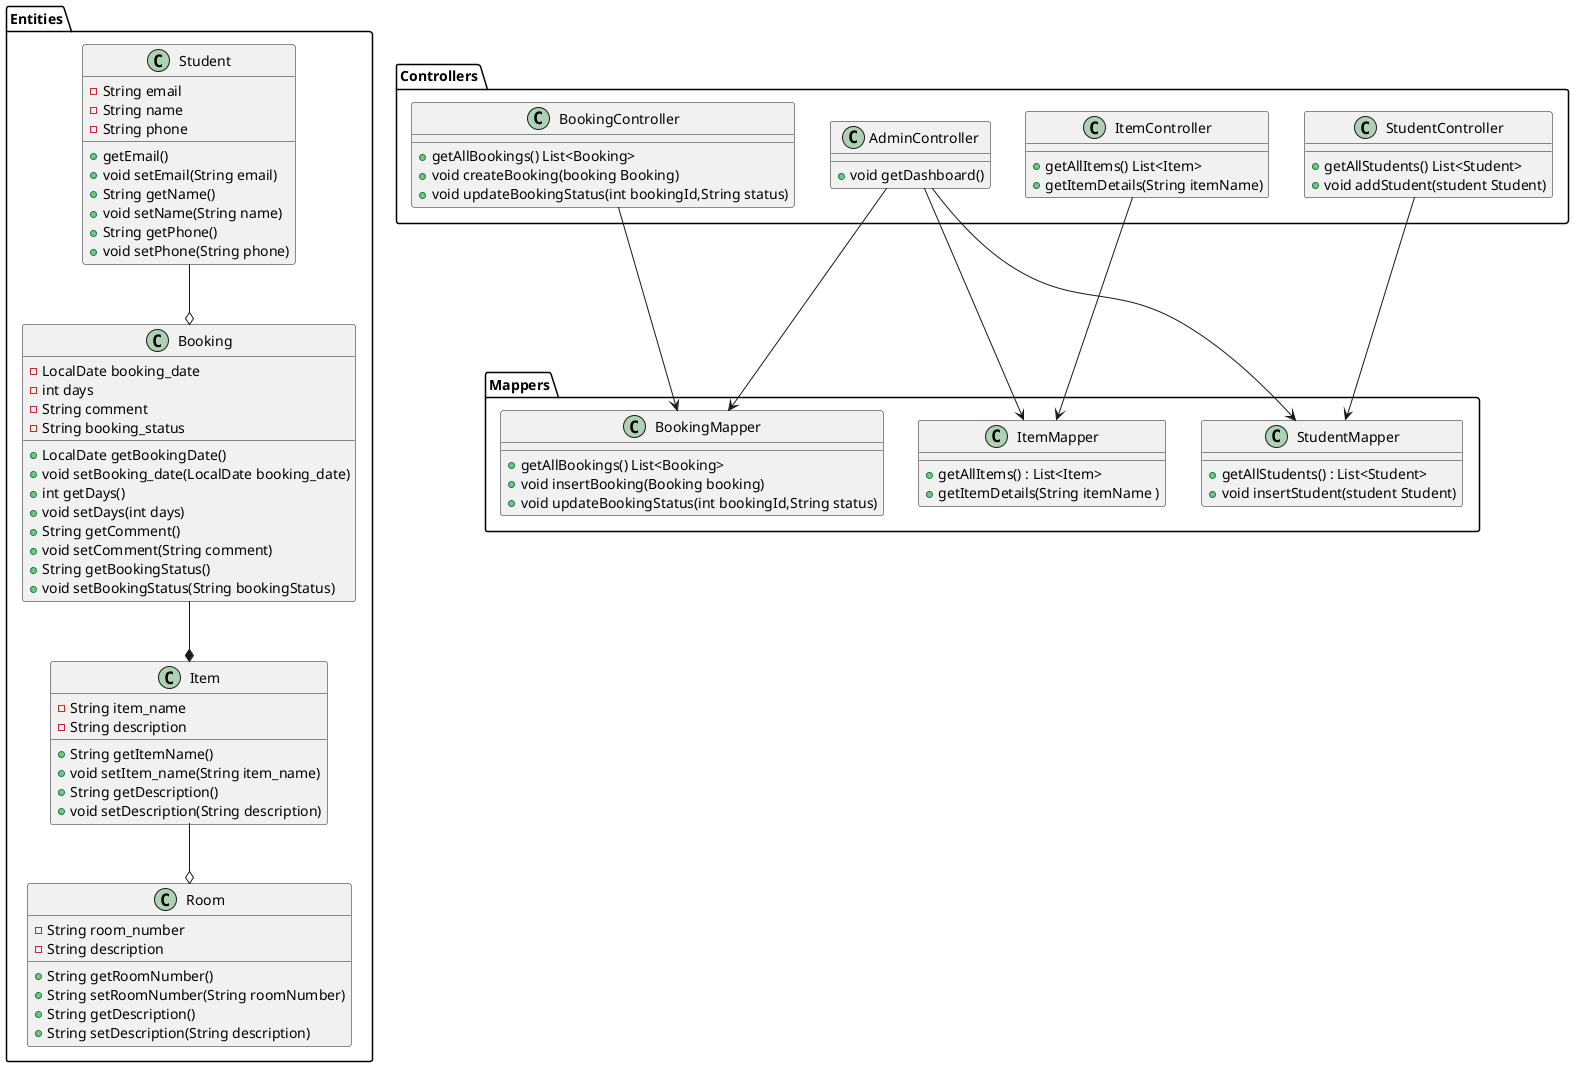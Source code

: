 @startuml

package Entities {
    class Student {
        - String email
        - String name
        - String phone
        + getEmail()
        + void setEmail(String email)
        + String getName()
        + void setName(String name)
        + String getPhone()
        + void setPhone(String phone)
    }

    class Item {
        - String item_name
        - String description
        + String getItemName()
        + void setItem_name(String item_name)
        + String getDescription()
        + void setDescription(String description)
    }

    class Booking {
        - LocalDate booking_date
        - int days
        - String comment
        - String booking_status
        + LocalDate getBookingDate()
        + void setBooking_date(LocalDate booking_date)
        + int getDays()
        + void setDays(int days)
        + String getComment()
        + void setComment(String comment)
        + String getBookingStatus()
        + void setBookingStatus(String bookingStatus)
    }

    class Room {
        - String room_number
        - String description
        + String getRoomNumber()
        + String setRoomNumber(String roomNumber)
        + String getDescription()
        + String setDescription(String description)
    }
}

package "Controllers" {
    class StudentController {
        + getAllStudents() List<Student>
        + void addStudent(student Student)
    }

    class ItemController {
        + getAllItems() List<Item>
        + getItemDetails(String itemName)
    }

    class BookingController {
        + getAllBookings() List<Booking>
        + void createBooking(booking Booking)
        + void updateBookingStatus(int bookingId,String status)
    }

    class AdminController {
        + void getDashboard()
    }
}

package "Mappers" {
    class StudentMapper {
        + getAllStudents() : List<Student>
        + void insertStudent(student Student)
    }

    class ItemMapper {
        + getAllItems() : List<Item>
        + getItemDetails(String itemName )
    }

    class BookingMapper {
        + getAllBookings() List<Booking>
        + void insertBooking(Booking booking)
        + void updateBookingStatus(int bookingId,String status)
    }
}

' Relationships
Student  --o  Booking
Booking --* Item
Item --o Room
StudentController --> StudentMapper
ItemController --> ItemMapper
BookingController --> BookingMapper

AdminController --> StudentMapper
AdminController --> ItemMapper
AdminController --> BookingMapper

@enduml
